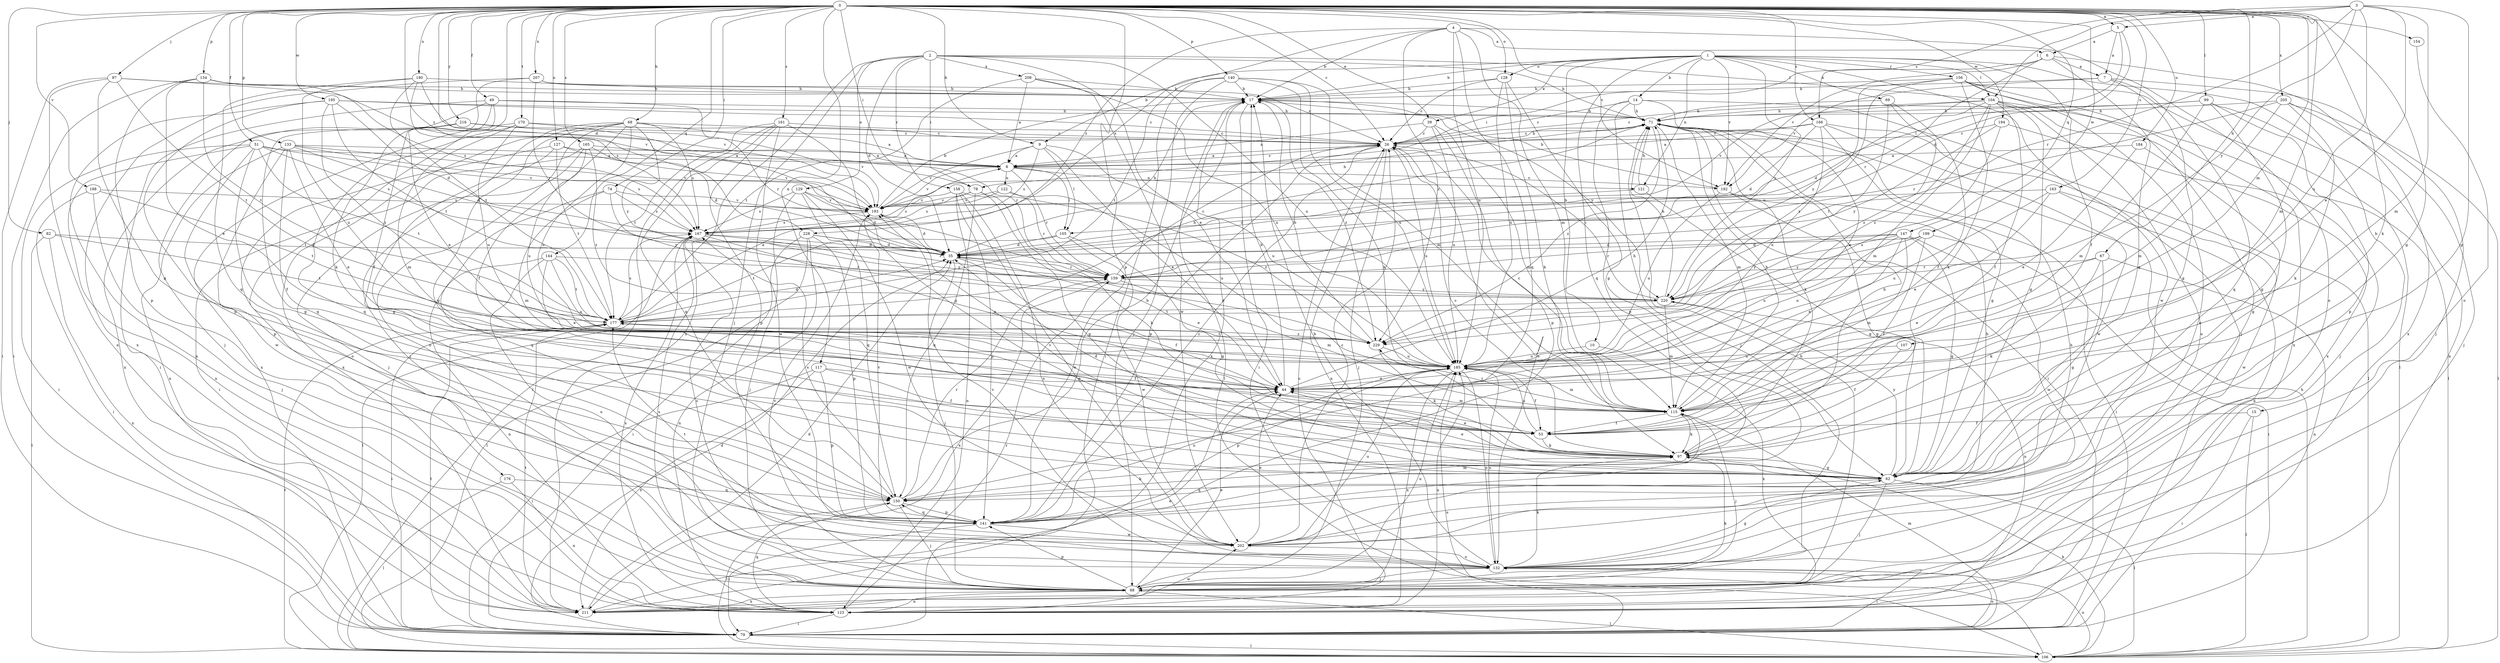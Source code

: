 strict digraph  {
0;
1;
2;
3;
4;
5;
6;
7;
8;
9;
10;
14;
15;
17;
26;
35;
39;
44;
49;
51;
53;
62;
67;
68;
69;
71;
74;
78;
79;
82;
87;
88;
97;
99;
104;
105;
106;
107;
115;
117;
121;
122;
123;
127;
128;
129;
132;
133;
134;
140;
141;
144;
147;
150;
154;
156;
158;
159;
161;
163;
165;
166;
167;
170;
176;
177;
180;
184;
185;
188;
192;
193;
194;
195;
199;
202;
205;
207;
208;
211;
216;
220;
228;
229;
0 -> 5  [label=a];
0 -> 9  [label=b];
0 -> 26  [label=c];
0 -> 35  [label=d];
0 -> 39  [label=e];
0 -> 49  [label=f];
0 -> 51  [label=f];
0 -> 62  [label=g];
0 -> 67  [label=h];
0 -> 68  [label=h];
0 -> 74  [label=i];
0 -> 78  [label=i];
0 -> 82  [label=j];
0 -> 87  [label=j];
0 -> 97  [label=k];
0 -> 99  [label=l];
0 -> 107  [label=m];
0 -> 115  [label=m];
0 -> 117  [label=n];
0 -> 127  [label=o];
0 -> 128  [label=o];
0 -> 133  [label=p];
0 -> 134  [label=p];
0 -> 140  [label=p];
0 -> 141  [label=p];
0 -> 144  [label=q];
0 -> 147  [label=q];
0 -> 154  [label=r];
0 -> 161  [label=s];
0 -> 163  [label=s];
0 -> 165  [label=s];
0 -> 166  [label=s];
0 -> 170  [label=t];
0 -> 176  [label=t];
0 -> 180  [label=u];
0 -> 184  [label=u];
0 -> 188  [label=v];
0 -> 192  [label=v];
0 -> 194  [label=w];
0 -> 195  [label=w];
0 -> 199  [label=w];
0 -> 205  [label=x];
0 -> 207  [label=x];
0 -> 216  [label=y];
0 -> 228  [label=z];
1 -> 9  [label=b];
1 -> 10  [label=b];
1 -> 14  [label=b];
1 -> 15  [label=b];
1 -> 17  [label=b];
1 -> 39  [label=e];
1 -> 53  [label=f];
1 -> 69  [label=h];
1 -> 104  [label=l];
1 -> 121  [label=n];
1 -> 128  [label=o];
1 -> 150  [label=q];
1 -> 156  [label=r];
1 -> 192  [label=v];
1 -> 202  [label=w];
1 -> 220  [label=y];
2 -> 35  [label=d];
2 -> 44  [label=e];
2 -> 71  [label=h];
2 -> 78  [label=i];
2 -> 88  [label=j];
2 -> 104  [label=l];
2 -> 129  [label=o];
2 -> 158  [label=r];
2 -> 185  [label=u];
2 -> 208  [label=x];
2 -> 211  [label=x];
3 -> 5  [label=a];
3 -> 44  [label=e];
3 -> 62  [label=g];
3 -> 104  [label=l];
3 -> 115  [label=m];
3 -> 159  [label=r];
3 -> 166  [label=s];
3 -> 185  [label=u];
3 -> 220  [label=y];
4 -> 6  [label=a];
4 -> 17  [label=b];
4 -> 115  [label=m];
4 -> 132  [label=o];
4 -> 150  [label=q];
4 -> 167  [label=s];
4 -> 185  [label=u];
4 -> 228  [label=z];
4 -> 229  [label=z];
5 -> 6  [label=a];
5 -> 7  [label=a];
5 -> 35  [label=d];
5 -> 105  [label=l];
6 -> 7  [label=a];
6 -> 62  [label=g];
6 -> 78  [label=i];
6 -> 159  [label=r];
6 -> 192  [label=v];
6 -> 211  [label=x];
7 -> 17  [label=b];
7 -> 62  [label=g];
7 -> 88  [label=j];
7 -> 150  [label=q];
7 -> 192  [label=v];
8 -> 26  [label=c];
8 -> 105  [label=l];
8 -> 121  [label=n];
8 -> 122  [label=n];
8 -> 159  [label=r];
8 -> 192  [label=v];
8 -> 193  [label=v];
9 -> 8  [label=a];
9 -> 44  [label=e];
9 -> 105  [label=l];
9 -> 167  [label=s];
9 -> 185  [label=u];
9 -> 193  [label=v];
10 -> 185  [label=u];
10 -> 211  [label=x];
14 -> 26  [label=c];
14 -> 44  [label=e];
14 -> 71  [label=h];
14 -> 88  [label=j];
14 -> 106  [label=l];
14 -> 141  [label=p];
15 -> 53  [label=f];
15 -> 79  [label=i];
15 -> 106  [label=l];
17 -> 71  [label=h];
17 -> 79  [label=i];
17 -> 106  [label=l];
17 -> 211  [label=x];
17 -> 220  [label=y];
17 -> 229  [label=z];
26 -> 8  [label=a];
26 -> 71  [label=h];
26 -> 88  [label=j];
26 -> 123  [label=n];
26 -> 132  [label=o];
26 -> 141  [label=p];
26 -> 185  [label=u];
35 -> 17  [label=b];
35 -> 44  [label=e];
35 -> 53  [label=f];
35 -> 88  [label=j];
35 -> 159  [label=r];
39 -> 8  [label=a];
39 -> 26  [label=c];
39 -> 115  [label=m];
39 -> 141  [label=p];
39 -> 185  [label=u];
44 -> 17  [label=b];
44 -> 71  [label=h];
44 -> 115  [label=m];
49 -> 44  [label=e];
49 -> 53  [label=f];
49 -> 71  [label=h];
49 -> 79  [label=i];
49 -> 88  [label=j];
49 -> 159  [label=r];
51 -> 8  [label=a];
51 -> 62  [label=g];
51 -> 79  [label=i];
51 -> 123  [label=n];
51 -> 141  [label=p];
51 -> 167  [label=s];
51 -> 177  [label=t];
51 -> 193  [label=v];
53 -> 97  [label=k];
53 -> 185  [label=u];
62 -> 44  [label=e];
62 -> 88  [label=j];
62 -> 106  [label=l];
62 -> 150  [label=q];
62 -> 193  [label=v];
62 -> 220  [label=y];
67 -> 44  [label=e];
67 -> 62  [label=g];
67 -> 97  [label=k];
67 -> 123  [label=n];
67 -> 159  [label=r];
68 -> 8  [label=a];
68 -> 26  [label=c];
68 -> 53  [label=f];
68 -> 62  [label=g];
68 -> 88  [label=j];
68 -> 132  [label=o];
68 -> 167  [label=s];
68 -> 185  [label=u];
68 -> 211  [label=x];
68 -> 220  [label=y];
69 -> 53  [label=f];
69 -> 71  [label=h];
69 -> 177  [label=t];
69 -> 229  [label=z];
71 -> 26  [label=c];
71 -> 79  [label=i];
71 -> 97  [label=k];
71 -> 115  [label=m];
71 -> 229  [label=z];
74 -> 115  [label=m];
74 -> 150  [label=q];
74 -> 167  [label=s];
74 -> 193  [label=v];
74 -> 220  [label=y];
78 -> 62  [label=g];
78 -> 97  [label=k];
78 -> 150  [label=q];
78 -> 167  [label=s];
78 -> 193  [label=v];
79 -> 35  [label=d];
79 -> 106  [label=l];
79 -> 115  [label=m];
79 -> 132  [label=o];
79 -> 177  [label=t];
82 -> 35  [label=d];
82 -> 106  [label=l];
82 -> 177  [label=t];
82 -> 211  [label=x];
87 -> 17  [label=b];
87 -> 62  [label=g];
87 -> 79  [label=i];
87 -> 123  [label=n];
87 -> 177  [label=t];
87 -> 193  [label=v];
88 -> 44  [label=e];
88 -> 71  [label=h];
88 -> 97  [label=k];
88 -> 106  [label=l];
88 -> 123  [label=n];
88 -> 141  [label=p];
88 -> 167  [label=s];
88 -> 185  [label=u];
88 -> 193  [label=v];
88 -> 211  [label=x];
97 -> 26  [label=c];
97 -> 35  [label=d];
97 -> 44  [label=e];
97 -> 62  [label=g];
97 -> 71  [label=h];
99 -> 26  [label=c];
99 -> 62  [label=g];
99 -> 71  [label=h];
99 -> 115  [label=m];
99 -> 123  [label=n];
99 -> 141  [label=p];
104 -> 35  [label=d];
104 -> 53  [label=f];
104 -> 62  [label=g];
104 -> 71  [label=h];
104 -> 106  [label=l];
104 -> 115  [label=m];
104 -> 132  [label=o];
104 -> 193  [label=v];
104 -> 211  [label=x];
104 -> 229  [label=z];
105 -> 35  [label=d];
105 -> 62  [label=g];
105 -> 177  [label=t];
105 -> 202  [label=w];
106 -> 71  [label=h];
106 -> 97  [label=k];
106 -> 132  [label=o];
106 -> 177  [label=t];
106 -> 185  [label=u];
107 -> 53  [label=f];
107 -> 185  [label=u];
115 -> 26  [label=c];
115 -> 53  [label=f];
115 -> 71  [label=h];
115 -> 88  [label=j];
115 -> 97  [label=k];
115 -> 229  [label=z];
117 -> 44  [label=e];
117 -> 53  [label=f];
117 -> 79  [label=i];
117 -> 141  [label=p];
117 -> 211  [label=x];
121 -> 35  [label=d];
121 -> 62  [label=g];
121 -> 71  [label=h];
122 -> 159  [label=r];
122 -> 167  [label=s];
122 -> 185  [label=u];
122 -> 193  [label=v];
123 -> 26  [label=c];
123 -> 79  [label=i];
123 -> 150  [label=q];
123 -> 159  [label=r];
123 -> 167  [label=s];
123 -> 185  [label=u];
123 -> 202  [label=w];
127 -> 8  [label=a];
127 -> 62  [label=g];
127 -> 132  [label=o];
127 -> 177  [label=t];
127 -> 193  [label=v];
128 -> 17  [label=b];
128 -> 26  [label=c];
128 -> 62  [label=g];
128 -> 97  [label=k];
128 -> 185  [label=u];
129 -> 35  [label=d];
129 -> 88  [label=j];
129 -> 150  [label=q];
129 -> 167  [label=s];
129 -> 193  [label=v];
129 -> 202  [label=w];
132 -> 17  [label=b];
132 -> 62  [label=g];
132 -> 71  [label=h];
132 -> 79  [label=i];
132 -> 88  [label=j];
132 -> 97  [label=k];
132 -> 167  [label=s];
132 -> 185  [label=u];
132 -> 193  [label=v];
133 -> 8  [label=a];
133 -> 35  [label=d];
133 -> 44  [label=e];
133 -> 53  [label=f];
133 -> 167  [label=s];
133 -> 193  [label=v];
133 -> 202  [label=w];
133 -> 211  [label=x];
134 -> 17  [label=b];
134 -> 44  [label=e];
134 -> 79  [label=i];
134 -> 141  [label=p];
134 -> 167  [label=s];
134 -> 177  [label=t];
140 -> 17  [label=b];
140 -> 79  [label=i];
140 -> 88  [label=j];
140 -> 97  [label=k];
140 -> 115  [label=m];
140 -> 177  [label=t];
140 -> 185  [label=u];
141 -> 26  [label=c];
141 -> 79  [label=i];
141 -> 115  [label=m];
141 -> 150  [label=q];
141 -> 185  [label=u];
141 -> 193  [label=v];
141 -> 202  [label=w];
144 -> 44  [label=e];
144 -> 123  [label=n];
144 -> 132  [label=o];
144 -> 159  [label=r];
144 -> 177  [label=t];
144 -> 185  [label=u];
147 -> 35  [label=d];
147 -> 44  [label=e];
147 -> 62  [label=g];
147 -> 115  [label=m];
147 -> 159  [label=r];
147 -> 185  [label=u];
147 -> 202  [label=w];
147 -> 220  [label=y];
150 -> 17  [label=b];
150 -> 88  [label=j];
150 -> 97  [label=k];
150 -> 106  [label=l];
150 -> 141  [label=p];
150 -> 159  [label=r];
150 -> 167  [label=s];
154 -> 132  [label=o];
156 -> 17  [label=b];
156 -> 88  [label=j];
156 -> 97  [label=k];
156 -> 106  [label=l];
156 -> 132  [label=o];
156 -> 211  [label=x];
156 -> 220  [label=y];
156 -> 229  [label=z];
158 -> 123  [label=n];
158 -> 132  [label=o];
158 -> 141  [label=p];
158 -> 193  [label=v];
158 -> 202  [label=w];
158 -> 229  [label=z];
159 -> 26  [label=c];
159 -> 115  [label=m];
159 -> 211  [label=x];
159 -> 220  [label=y];
161 -> 26  [label=c];
161 -> 62  [label=g];
161 -> 106  [label=l];
161 -> 141  [label=p];
161 -> 150  [label=q];
161 -> 177  [label=t];
161 -> 202  [label=w];
163 -> 44  [label=e];
163 -> 123  [label=n];
163 -> 185  [label=u];
163 -> 193  [label=v];
163 -> 202  [label=w];
165 -> 8  [label=a];
165 -> 35  [label=d];
165 -> 79  [label=i];
165 -> 88  [label=j];
165 -> 185  [label=u];
165 -> 229  [label=z];
166 -> 8  [label=a];
166 -> 26  [label=c];
166 -> 35  [label=d];
166 -> 62  [label=g];
166 -> 79  [label=i];
166 -> 185  [label=u];
166 -> 202  [label=w];
167 -> 35  [label=d];
167 -> 44  [label=e];
167 -> 106  [label=l];
167 -> 220  [label=y];
170 -> 26  [label=c];
170 -> 115  [label=m];
170 -> 150  [label=q];
170 -> 159  [label=r];
170 -> 185  [label=u];
170 -> 211  [label=x];
176 -> 106  [label=l];
176 -> 123  [label=n];
176 -> 150  [label=q];
177 -> 8  [label=a];
177 -> 35  [label=d];
177 -> 53  [label=f];
177 -> 71  [label=h];
177 -> 79  [label=i];
177 -> 167  [label=s];
177 -> 229  [label=z];
180 -> 17  [label=b];
180 -> 150  [label=q];
180 -> 167  [label=s];
180 -> 177  [label=t];
180 -> 185  [label=u];
180 -> 193  [label=v];
184 -> 8  [label=a];
184 -> 44  [label=e];
184 -> 62  [label=g];
185 -> 44  [label=e];
185 -> 53  [label=f];
185 -> 115  [label=m];
185 -> 132  [label=o];
185 -> 141  [label=p];
185 -> 211  [label=x];
188 -> 79  [label=i];
188 -> 88  [label=j];
188 -> 177  [label=t];
188 -> 193  [label=v];
192 -> 17  [label=b];
192 -> 62  [label=g];
192 -> 79  [label=i];
192 -> 185  [label=u];
193 -> 17  [label=b];
193 -> 35  [label=d];
193 -> 71  [label=h];
193 -> 167  [label=s];
194 -> 26  [label=c];
194 -> 88  [label=j];
194 -> 185  [label=u];
194 -> 220  [label=y];
195 -> 26  [label=c];
195 -> 35  [label=d];
195 -> 71  [label=h];
195 -> 123  [label=n];
195 -> 141  [label=p];
195 -> 177  [label=t];
195 -> 229  [label=z];
199 -> 35  [label=d];
199 -> 53  [label=f];
199 -> 79  [label=i];
199 -> 185  [label=u];
199 -> 220  [label=y];
202 -> 26  [label=c];
202 -> 44  [label=e];
202 -> 71  [label=h];
202 -> 132  [label=o];
202 -> 177  [label=t];
202 -> 185  [label=u];
205 -> 71  [label=h];
205 -> 88  [label=j];
205 -> 97  [label=k];
205 -> 106  [label=l];
205 -> 115  [label=m];
205 -> 159  [label=r];
207 -> 17  [label=b];
207 -> 26  [label=c];
207 -> 97  [label=k];
207 -> 159  [label=r];
207 -> 211  [label=x];
208 -> 8  [label=a];
208 -> 17  [label=b];
208 -> 177  [label=t];
208 -> 185  [label=u];
208 -> 202  [label=w];
211 -> 35  [label=d];
211 -> 44  [label=e];
211 -> 177  [label=t];
216 -> 26  [label=c];
216 -> 150  [label=q];
216 -> 193  [label=v];
216 -> 211  [label=x];
220 -> 26  [label=c];
220 -> 71  [label=h];
220 -> 115  [label=m];
220 -> 123  [label=n];
220 -> 177  [label=t];
228 -> 35  [label=d];
228 -> 79  [label=i];
228 -> 106  [label=l];
228 -> 123  [label=n];
228 -> 141  [label=p];
228 -> 159  [label=r];
229 -> 17  [label=b];
229 -> 35  [label=d];
229 -> 97  [label=k];
229 -> 177  [label=t];
229 -> 185  [label=u];
}

